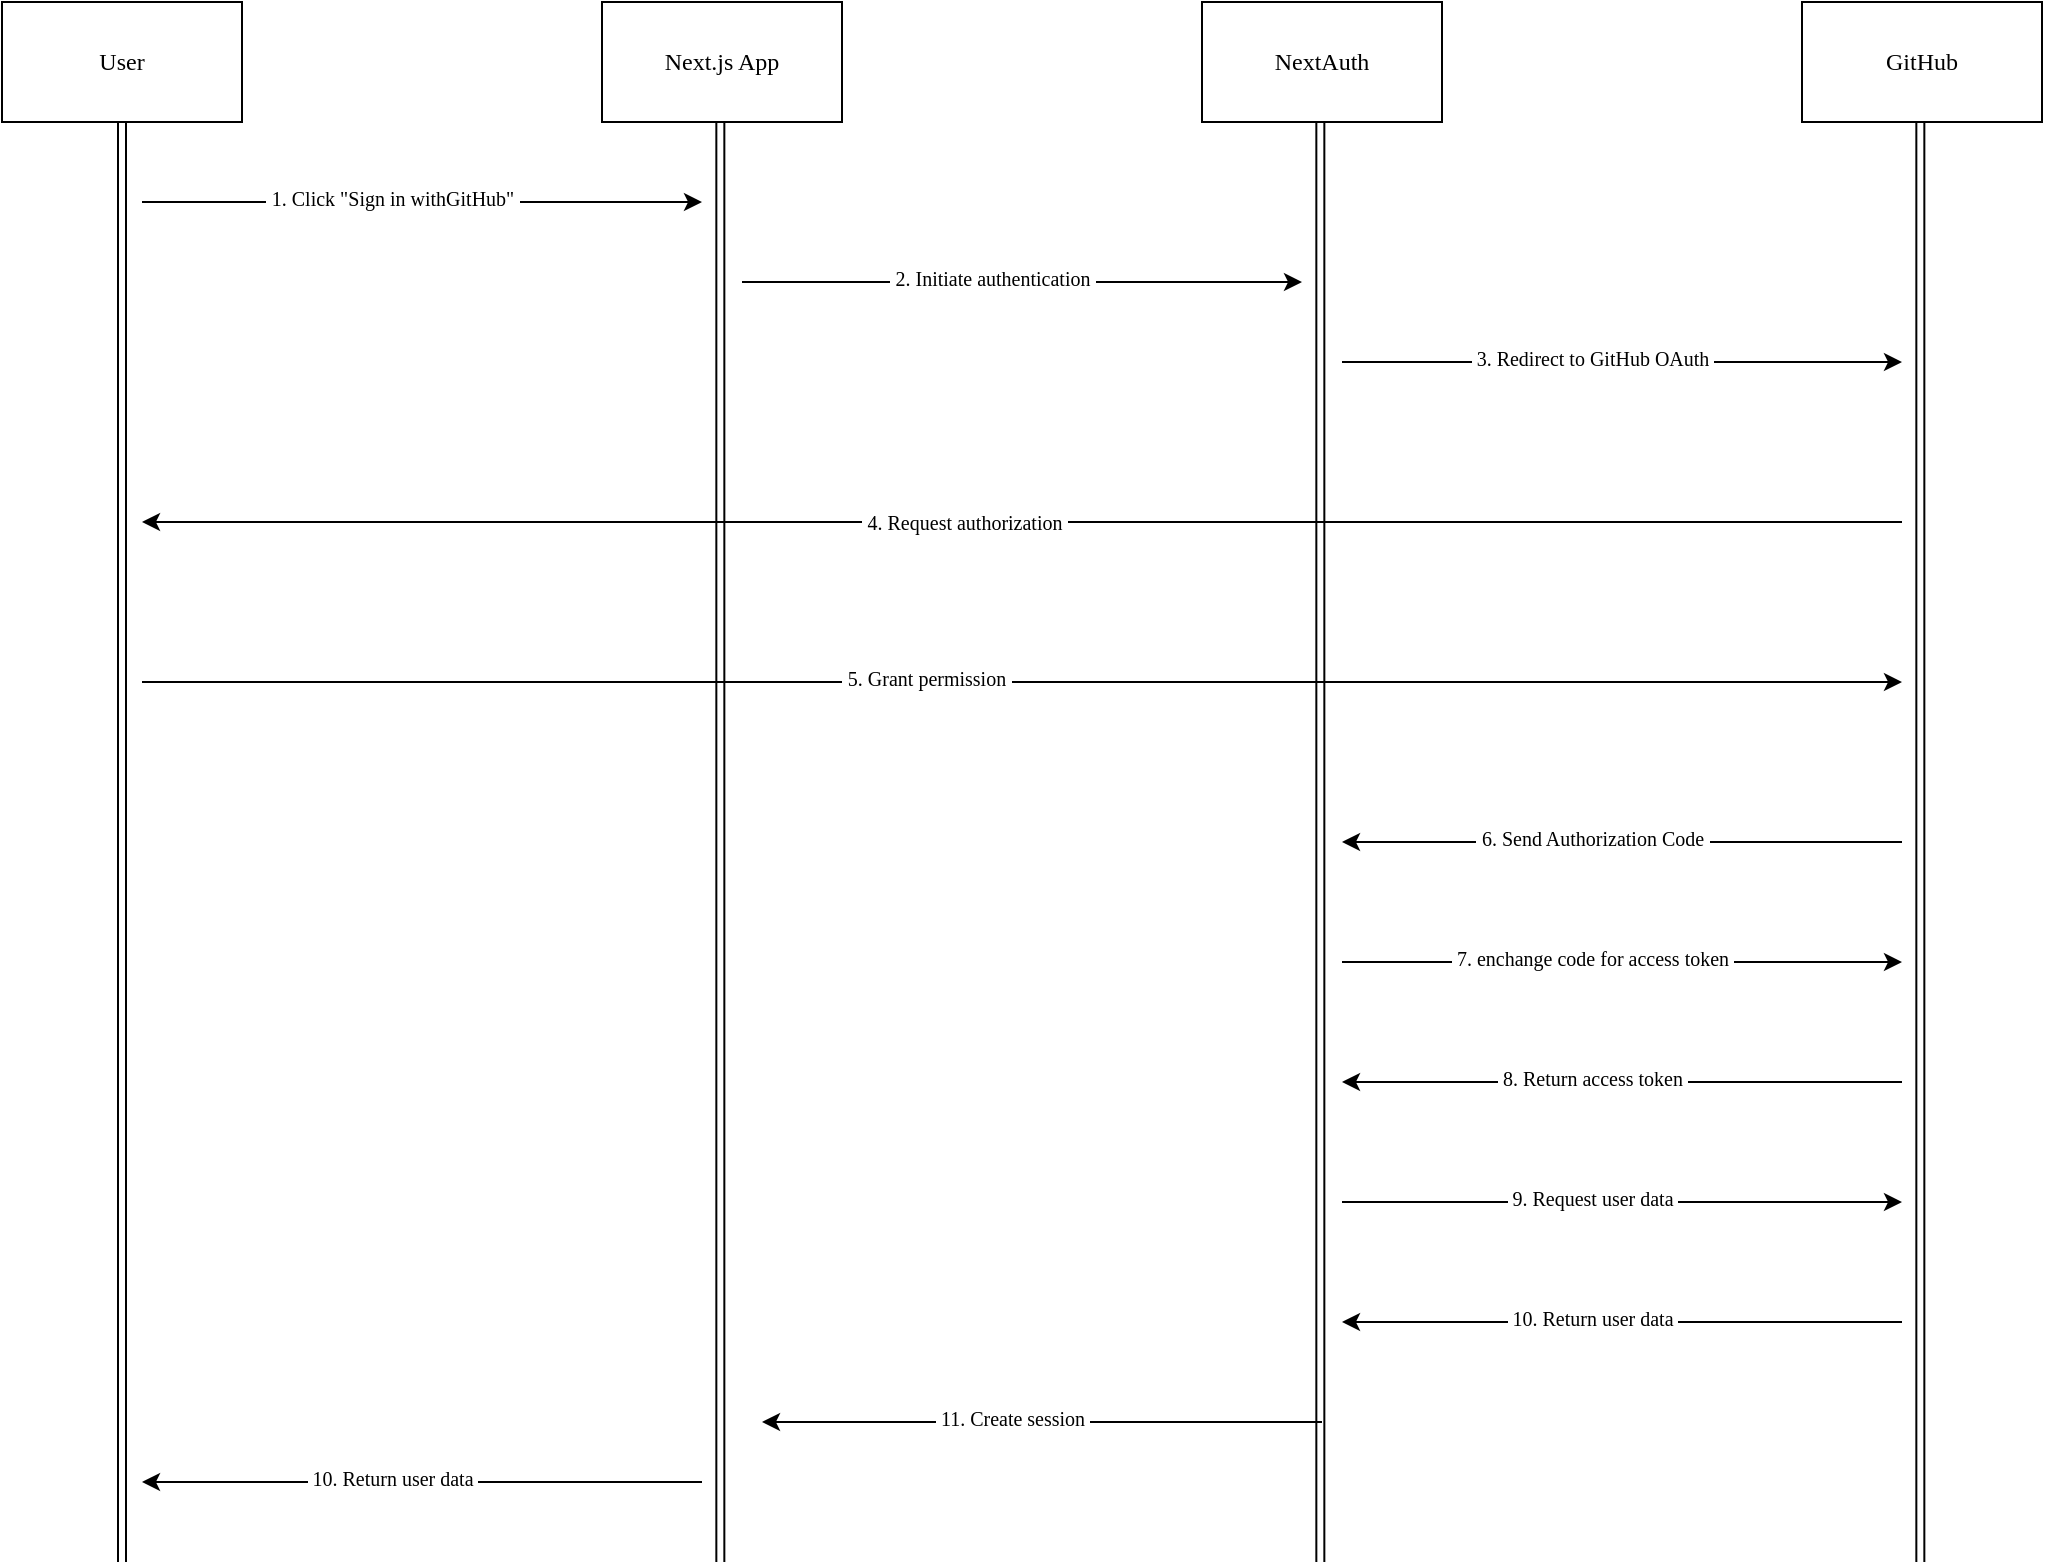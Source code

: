 <mxfile>
    <diagram id="3cPXDkLRXm0sGRXvzjuy" name="Page-1">
        <mxGraphModel dx="1400" dy="930" grid="1" gridSize="10" guides="1" tooltips="1" connect="1" arrows="1" fold="1" page="1" pageScale="1" pageWidth="1100" pageHeight="850" background="none" math="0" shadow="0">
            <root>
                <mxCell id="0"/>
                <mxCell id="1" parent="0"/>
                <mxCell id="6" style="edgeStyle=none;html=1;fontFamily=Verdana;shape=link;" parent="1" source="2" edge="1">
                    <mxGeometry relative="1" as="geometry">
                        <mxPoint x="100" y="800" as="targetPoint"/>
                    </mxGeometry>
                </mxCell>
                <mxCell id="2" value="&lt;font face=&quot;Verdana&quot;&gt;User&lt;/font&gt;" style="whiteSpace=wrap;html=1;" parent="1" vertex="1">
                    <mxGeometry x="40" y="20" width="120" height="60" as="geometry"/>
                </mxCell>
                <mxCell id="3" value="&lt;font face=&quot;Verdana&quot;&gt;Next.js App&lt;/font&gt;" style="whiteSpace=wrap;html=1;" parent="1" vertex="1">
                    <mxGeometry x="340" y="20" width="120" height="60" as="geometry"/>
                </mxCell>
                <mxCell id="4" value="&lt;font face=&quot;Verdana&quot;&gt;NextAuth&lt;/font&gt;" style="whiteSpace=wrap;html=1;" parent="1" vertex="1">
                    <mxGeometry x="640" y="20" width="120" height="60" as="geometry"/>
                </mxCell>
                <mxCell id="5" value="&lt;font face=&quot;Verdana&quot;&gt;GitHub&lt;/font&gt;" style="whiteSpace=wrap;html=1;" parent="1" vertex="1">
                    <mxGeometry x="940" y="20" width="120" height="60" as="geometry"/>
                </mxCell>
                <mxCell id="7" style="edgeStyle=none;html=1;fontFamily=Verdana;shape=link;" parent="1" edge="1">
                    <mxGeometry relative="1" as="geometry">
                        <mxPoint x="399.17" y="800" as="targetPoint"/>
                        <mxPoint x="399.17" y="80" as="sourcePoint"/>
                    </mxGeometry>
                </mxCell>
                <mxCell id="8" style="edgeStyle=none;html=1;fontFamily=Verdana;shape=link;" parent="1" edge="1">
                    <mxGeometry relative="1" as="geometry">
                        <mxPoint x="699.17" y="800" as="targetPoint"/>
                        <mxPoint x="699.17" y="80" as="sourcePoint"/>
                    </mxGeometry>
                </mxCell>
                <mxCell id="9" style="edgeStyle=none;html=1;fontFamily=Verdana;shape=link;" parent="1" edge="1">
                    <mxGeometry relative="1" as="geometry">
                        <mxPoint x="999.17" y="800" as="targetPoint"/>
                        <mxPoint x="999.17" y="80" as="sourcePoint"/>
                    </mxGeometry>
                </mxCell>
                <mxCell id="10" value="" style="edgeStyle=none;orthogonalLoop=1;jettySize=auto;html=1;fontFamily=Verdana;" parent="1" edge="1">
                    <mxGeometry width="80" relative="1" as="geometry">
                        <mxPoint x="110" y="120" as="sourcePoint"/>
                        <mxPoint x="390" y="120" as="targetPoint"/>
                    </mxGeometry>
                </mxCell>
                <mxCell id="12" value="&lt;font style=&quot;font-size: 10px;&quot;&gt;&amp;nbsp;1. Click &quot;Sign in withGitHub&quot;&amp;nbsp;&lt;/font&gt;" style="edgeLabel;html=1;align=center;verticalAlign=middle;resizable=0;points=[];fontFamily=Verdana;" parent="10" vertex="1" connectable="0">
                    <mxGeometry x="-0.109" y="2" relative="1" as="geometry">
                        <mxPoint as="offset"/>
                    </mxGeometry>
                </mxCell>
                <mxCell id="14" value="" style="edgeStyle=none;orthogonalLoop=1;jettySize=auto;html=1;fontFamily=Verdana;" parent="1" edge="1">
                    <mxGeometry width="80" relative="1" as="geometry">
                        <mxPoint x="410" y="160.0" as="sourcePoint"/>
                        <mxPoint x="690" y="160.0" as="targetPoint"/>
                    </mxGeometry>
                </mxCell>
                <mxCell id="15" value="&lt;font style=&quot;font-size: 10px;&quot;&gt;&amp;nbsp;2. Initiate authentication&amp;nbsp;&lt;/font&gt;" style="edgeLabel;html=1;align=center;verticalAlign=middle;resizable=0;points=[];fontFamily=Verdana;" parent="14" vertex="1" connectable="0">
                    <mxGeometry x="-0.109" y="2" relative="1" as="geometry">
                        <mxPoint as="offset"/>
                    </mxGeometry>
                </mxCell>
                <mxCell id="16" value="" style="edgeStyle=none;orthogonalLoop=1;jettySize=auto;html=1;fontFamily=Verdana;" parent="1" edge="1">
                    <mxGeometry width="80" relative="1" as="geometry">
                        <mxPoint x="710" y="200.0" as="sourcePoint"/>
                        <mxPoint x="990" y="200.0" as="targetPoint"/>
                    </mxGeometry>
                </mxCell>
                <mxCell id="17" value="&lt;font style=&quot;font-size: 10px;&quot;&gt;&amp;nbsp;3. Redirect to GitHub OAuth&amp;nbsp;&lt;/font&gt;" style="edgeLabel;html=1;align=center;verticalAlign=middle;resizable=0;points=[];fontFamily=Verdana;" parent="16" vertex="1" connectable="0">
                    <mxGeometry x="-0.109" y="2" relative="1" as="geometry">
                        <mxPoint as="offset"/>
                    </mxGeometry>
                </mxCell>
                <mxCell id="20" value="" style="edgeStyle=none;orthogonalLoop=1;jettySize=auto;html=1;fontFamily=Verdana;" parent="1" edge="1">
                    <mxGeometry width="80" relative="1" as="geometry">
                        <mxPoint x="110" y="360" as="sourcePoint"/>
                        <mxPoint x="990" y="360" as="targetPoint"/>
                    </mxGeometry>
                </mxCell>
                <mxCell id="21" value="&lt;font style=&quot;font-size: 10px;&quot;&gt;&amp;nbsp;5. Grant permission&amp;nbsp;&lt;/font&gt;" style="edgeLabel;html=1;align=center;verticalAlign=middle;resizable=0;points=[];fontFamily=Verdana;" parent="20" vertex="1" connectable="0">
                    <mxGeometry x="-0.109" y="2" relative="1" as="geometry">
                        <mxPoint as="offset"/>
                    </mxGeometry>
                </mxCell>
                <mxCell id="23" value="" style="edgeStyle=none;orthogonalLoop=1;jettySize=auto;html=1;endArrow=none;startArrow=classic;fontFamily=Verdana;fontSize=10;endFill=0;" parent="1" edge="1">
                    <mxGeometry width="100" relative="1" as="geometry">
                        <mxPoint x="110" y="280" as="sourcePoint"/>
                        <mxPoint x="990" y="280" as="targetPoint"/>
                        <Array as="points"/>
                    </mxGeometry>
                </mxCell>
                <mxCell id="24" value="&amp;nbsp;4. Request authorization&amp;nbsp;" style="edgeLabel;html=1;align=center;verticalAlign=middle;resizable=0;points=[];fontSize=10;fontFamily=Verdana;" parent="23" vertex="1" connectable="0">
                    <mxGeometry x="-0.066" y="-1" relative="1" as="geometry">
                        <mxPoint y="-1" as="offset"/>
                    </mxGeometry>
                </mxCell>
                <mxCell id="25" value="" style="edgeStyle=none;orthogonalLoop=1;jettySize=auto;html=1;fontFamily=Verdana;startArrow=classic;startFill=1;endArrow=none;endFill=0;" parent="1" edge="1">
                    <mxGeometry width="80" relative="1" as="geometry">
                        <mxPoint x="710" y="440" as="sourcePoint"/>
                        <mxPoint x="990" y="440" as="targetPoint"/>
                    </mxGeometry>
                </mxCell>
                <mxCell id="26" value="&lt;font style=&quot;font-size: 10px;&quot;&gt;&amp;nbsp;6. Send Authorization Code&amp;nbsp;&lt;/font&gt;" style="edgeLabel;html=1;align=center;verticalAlign=middle;resizable=0;points=[];fontFamily=Verdana;" parent="25" vertex="1" connectable="0">
                    <mxGeometry x="-0.109" y="2" relative="1" as="geometry">
                        <mxPoint as="offset"/>
                    </mxGeometry>
                </mxCell>
                <mxCell id="27" value="" style="edgeStyle=none;orthogonalLoop=1;jettySize=auto;html=1;fontFamily=Verdana;" parent="1" edge="1">
                    <mxGeometry width="80" relative="1" as="geometry">
                        <mxPoint x="710" y="500" as="sourcePoint"/>
                        <mxPoint x="990" y="500" as="targetPoint"/>
                    </mxGeometry>
                </mxCell>
                <mxCell id="28" value="&lt;font style=&quot;font-size: 10px;&quot;&gt;&amp;nbsp;7. enchange code for access token&amp;nbsp;&lt;/font&gt;" style="edgeLabel;html=1;align=center;verticalAlign=middle;resizable=0;points=[];fontFamily=Verdana;" parent="27" vertex="1" connectable="0">
                    <mxGeometry x="-0.109" y="2" relative="1" as="geometry">
                        <mxPoint as="offset"/>
                    </mxGeometry>
                </mxCell>
                <mxCell id="29" value="" style="edgeStyle=none;orthogonalLoop=1;jettySize=auto;html=1;fontFamily=Verdana;startArrow=classic;startFill=1;endArrow=none;endFill=0;" parent="1" edge="1">
                    <mxGeometry width="80" relative="1" as="geometry">
                        <mxPoint x="710" y="560" as="sourcePoint"/>
                        <mxPoint x="990" y="560" as="targetPoint"/>
                    </mxGeometry>
                </mxCell>
                <mxCell id="30" value="&lt;font style=&quot;font-size: 10px;&quot;&gt;&amp;nbsp;8. Return access token&amp;nbsp;&lt;/font&gt;" style="edgeLabel;html=1;align=center;verticalAlign=middle;resizable=0;points=[];fontFamily=Verdana;" parent="29" vertex="1" connectable="0">
                    <mxGeometry x="-0.109" y="2" relative="1" as="geometry">
                        <mxPoint as="offset"/>
                    </mxGeometry>
                </mxCell>
                <mxCell id="31" value="" style="edgeStyle=none;orthogonalLoop=1;jettySize=auto;html=1;fontFamily=Verdana;" parent="1" edge="1">
                    <mxGeometry width="80" relative="1" as="geometry">
                        <mxPoint x="710" y="620" as="sourcePoint"/>
                        <mxPoint x="990" y="620" as="targetPoint"/>
                    </mxGeometry>
                </mxCell>
                <mxCell id="32" value="&lt;font style=&quot;font-size: 10px;&quot;&gt;&amp;nbsp;9. Request user data&amp;nbsp;&lt;/font&gt;" style="edgeLabel;html=1;align=center;verticalAlign=middle;resizable=0;points=[];fontFamily=Verdana;" parent="31" vertex="1" connectable="0">
                    <mxGeometry x="-0.109" y="2" relative="1" as="geometry">
                        <mxPoint as="offset"/>
                    </mxGeometry>
                </mxCell>
                <mxCell id="33" value="" style="edgeStyle=none;orthogonalLoop=1;jettySize=auto;html=1;fontFamily=Verdana;startArrow=classic;startFill=1;endArrow=none;endFill=0;" parent="1" edge="1">
                    <mxGeometry width="80" relative="1" as="geometry">
                        <mxPoint x="710" y="680" as="sourcePoint"/>
                        <mxPoint x="990" y="680" as="targetPoint"/>
                    </mxGeometry>
                </mxCell>
                <mxCell id="34" value="&lt;font style=&quot;font-size: 10px;&quot;&gt;&amp;nbsp;10. Return user data&amp;nbsp;&lt;/font&gt;" style="edgeLabel;html=1;align=center;verticalAlign=middle;resizable=0;points=[];fontFamily=Verdana;" parent="33" vertex="1" connectable="0">
                    <mxGeometry x="-0.109" y="2" relative="1" as="geometry">
                        <mxPoint as="offset"/>
                    </mxGeometry>
                </mxCell>
                <mxCell id="35" value="" style="edgeStyle=none;orthogonalLoop=1;jettySize=auto;html=1;fontFamily=Verdana;startArrow=classic;startFill=1;endArrow=none;endFill=0;" edge="1" parent="1">
                    <mxGeometry width="80" relative="1" as="geometry">
                        <mxPoint x="110.0" y="760" as="sourcePoint"/>
                        <mxPoint x="390" y="760" as="targetPoint"/>
                    </mxGeometry>
                </mxCell>
                <mxCell id="36" value="&lt;font style=&quot;font-size: 10px;&quot;&gt;&amp;nbsp;10. Return user data&amp;nbsp;&lt;/font&gt;" style="edgeLabel;html=1;align=center;verticalAlign=middle;resizable=0;points=[];fontFamily=Verdana;" vertex="1" connectable="0" parent="35">
                    <mxGeometry x="-0.109" y="2" relative="1" as="geometry">
                        <mxPoint as="offset"/>
                    </mxGeometry>
                </mxCell>
                <mxCell id="37" value="" style="edgeStyle=none;orthogonalLoop=1;jettySize=auto;html=1;fontFamily=Verdana;startArrow=classic;startFill=1;endArrow=none;endFill=0;" edge="1" parent="1">
                    <mxGeometry width="80" relative="1" as="geometry">
                        <mxPoint x="420.0" y="730" as="sourcePoint"/>
                        <mxPoint x="700.0" y="730" as="targetPoint"/>
                    </mxGeometry>
                </mxCell>
                <mxCell id="38" value="&lt;font style=&quot;font-size: 10px;&quot;&gt;&amp;nbsp;11. Create session&amp;nbsp;&lt;/font&gt;" style="edgeLabel;html=1;align=center;verticalAlign=middle;resizable=0;points=[];fontFamily=Verdana;" vertex="1" connectable="0" parent="37">
                    <mxGeometry x="-0.109" y="2" relative="1" as="geometry">
                        <mxPoint as="offset"/>
                    </mxGeometry>
                </mxCell>
            </root>
        </mxGraphModel>
    </diagram>
</mxfile>
